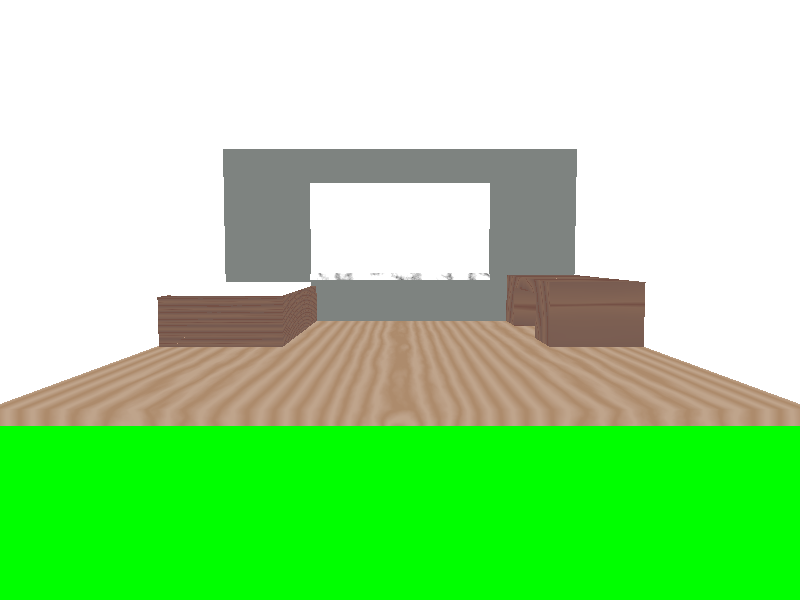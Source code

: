 #include "colors.inc"
#include "woods.inc"
#include "textures.inc"
#include "skies.inc"
#include "stones.inc"
#include "shapes.inc"

#declare MyGray = rgb<53/255, 58/255, 55/255>;

camera {
//    location <0, 7, 5>
//    look_at <0, 0, 5>
    //location <2.5, 2.5, 3> // camera wall near the window
    //look_at <-2.5, 0, 5> // camera wall near the window
    //location <15, 2, 0> // room from the side
    //look_at <0, 1, 0> // room from the side
    location <0, 2, -12>
    look_at <0, 1, 2>
}

sky_sphere { S_Cloud2 }

plane {
    <0, 1, 0>, 0
    pigment { Green }
}

#declare ground_ceiling = box {
    <-1, 0, -1>, <1, 2, 1>
    scale <0, 0.02, 0>
}

#declare wall = box {
    <-1, 0, -1>, <1, 2, 1>
    scale <0.02, 0.5, 0>
}
// Glass of the window
#declare glass = intersection {
    object {
        box {
            <-1, 0, -1>, <1, 2, 1>
            translate 1.25 * y
            scale <0.25, 0.25, 0.5>
        }
    }
    object {
        wall
    }
    texture { Glass }
}
// Sill of the window
#declare sill = object {
    Round_Box(<-1, 0, -1>, <1, 2, 1>, 0.125, 0)
    scale <0.5, 0.02, 0.05>
    texture { T_Grnt20 scale .4}
    rotate 90*y
    translate <0, 0.27, 0>
}
// merging glass and sill into window
#declare window = merge {
    object {
        glass
    }
    object {
        sill
    }
}

// Wall with a hole
#declare wall_with_a_hole = difference {
    object {
        wall
    }
    object {
        glass
        scale <2, 0, 0>
    }
}



#declare window_wall = merge {
    object {
        wall_with_a_hole 
        pigment { MyGray }
    }
    object {
        window
    }
}

#declare bed = merge {
    // Base of the bed
    object {
        box {
            <-1, 0, -1>, <1, 2, 1>
        }
        texture { T_Wood2 }
        scale <0.5, 0.15, 0.25>
    }
    // Mattress
    object {
        Round_Box(<-1, 0, -1>, <1, 2, 1>,  0.125, 0)
        scale <0.45, 0.04, 0.23>
        pigment { White }
        translate <0, 0.25, 0>
        texture {
            pigment { color White }
            normal { bumps 1 scale 0.2 }
            finish { phong 1 }
        }
    }
    scale y * 0.8
    rotate 90*y
}

#declare base_of_desk = difference {
    object {
        box {
            <-1, 0, -1>, <1, 2, 1>
            scale <0.5, 0.15, 0.20>
        }
    }
    object {
        box {
            <-1, 0, -1>, <1, 2, 1>
            scale <0.25, 0.12, 0>
        } 
    }
    texture { T_Wood2 }
}



#declare room = merge {
    object { 
        ground_ceiling
        texture {
            DMFLightOak scale 0.3
            //finish { phong 1 }
        }
    }
    object { 
        ground_ceiling
        pigment { White }
        translate <0, 1, 0>
    }
    object {
        window_wall
        rotate 90*y
        translate <0, 0, 1>
    }
    object {
        wall
        pigment { White }
        translate <1, 0, 0>
    }
    object {
        wall
        pigment { White }
        translate <-1, 0, 0>
    }
    object {
        bed
        translate <-0.72, 0, 0.5>
    }
    object {
        base_of_desk
        rotate 90*y
        translate <0.8, 0, 0.5>
    }
}

object {
    room
    scale <5, 5, 5>
}

//#declare Lightbulb = union {
//    merge {
//        sphere { <0, 0, 0>, 1 }
//        cylinder {
//            <0, 0, 1>, <0, 0, 0>, 1
//            scale <0.35, 0.35, 1.0>
//            translate 0.5*z
//        }
//        texture {
//            pigment { color rgb<1, 1, 1> }
//            finish { ambient .9 diffuse .6 }
//        }
//    }
//    cylinder {
//        <0, 0, 1>, <0, 0, 0>, 1
//        scale <0.4, 0.4, 0.5>
//        texture { Brass_Texture }
//        translate 1.5*z
//    }
//    rotate -90 * x
//    scale .2
//}

light_source {
    <0, 4, 0>
    color White
    //area_light <1, 0, 0>, <0, 1, 0>, 2, 2
    //jitter
    //looks_like { Lightbulb }
}